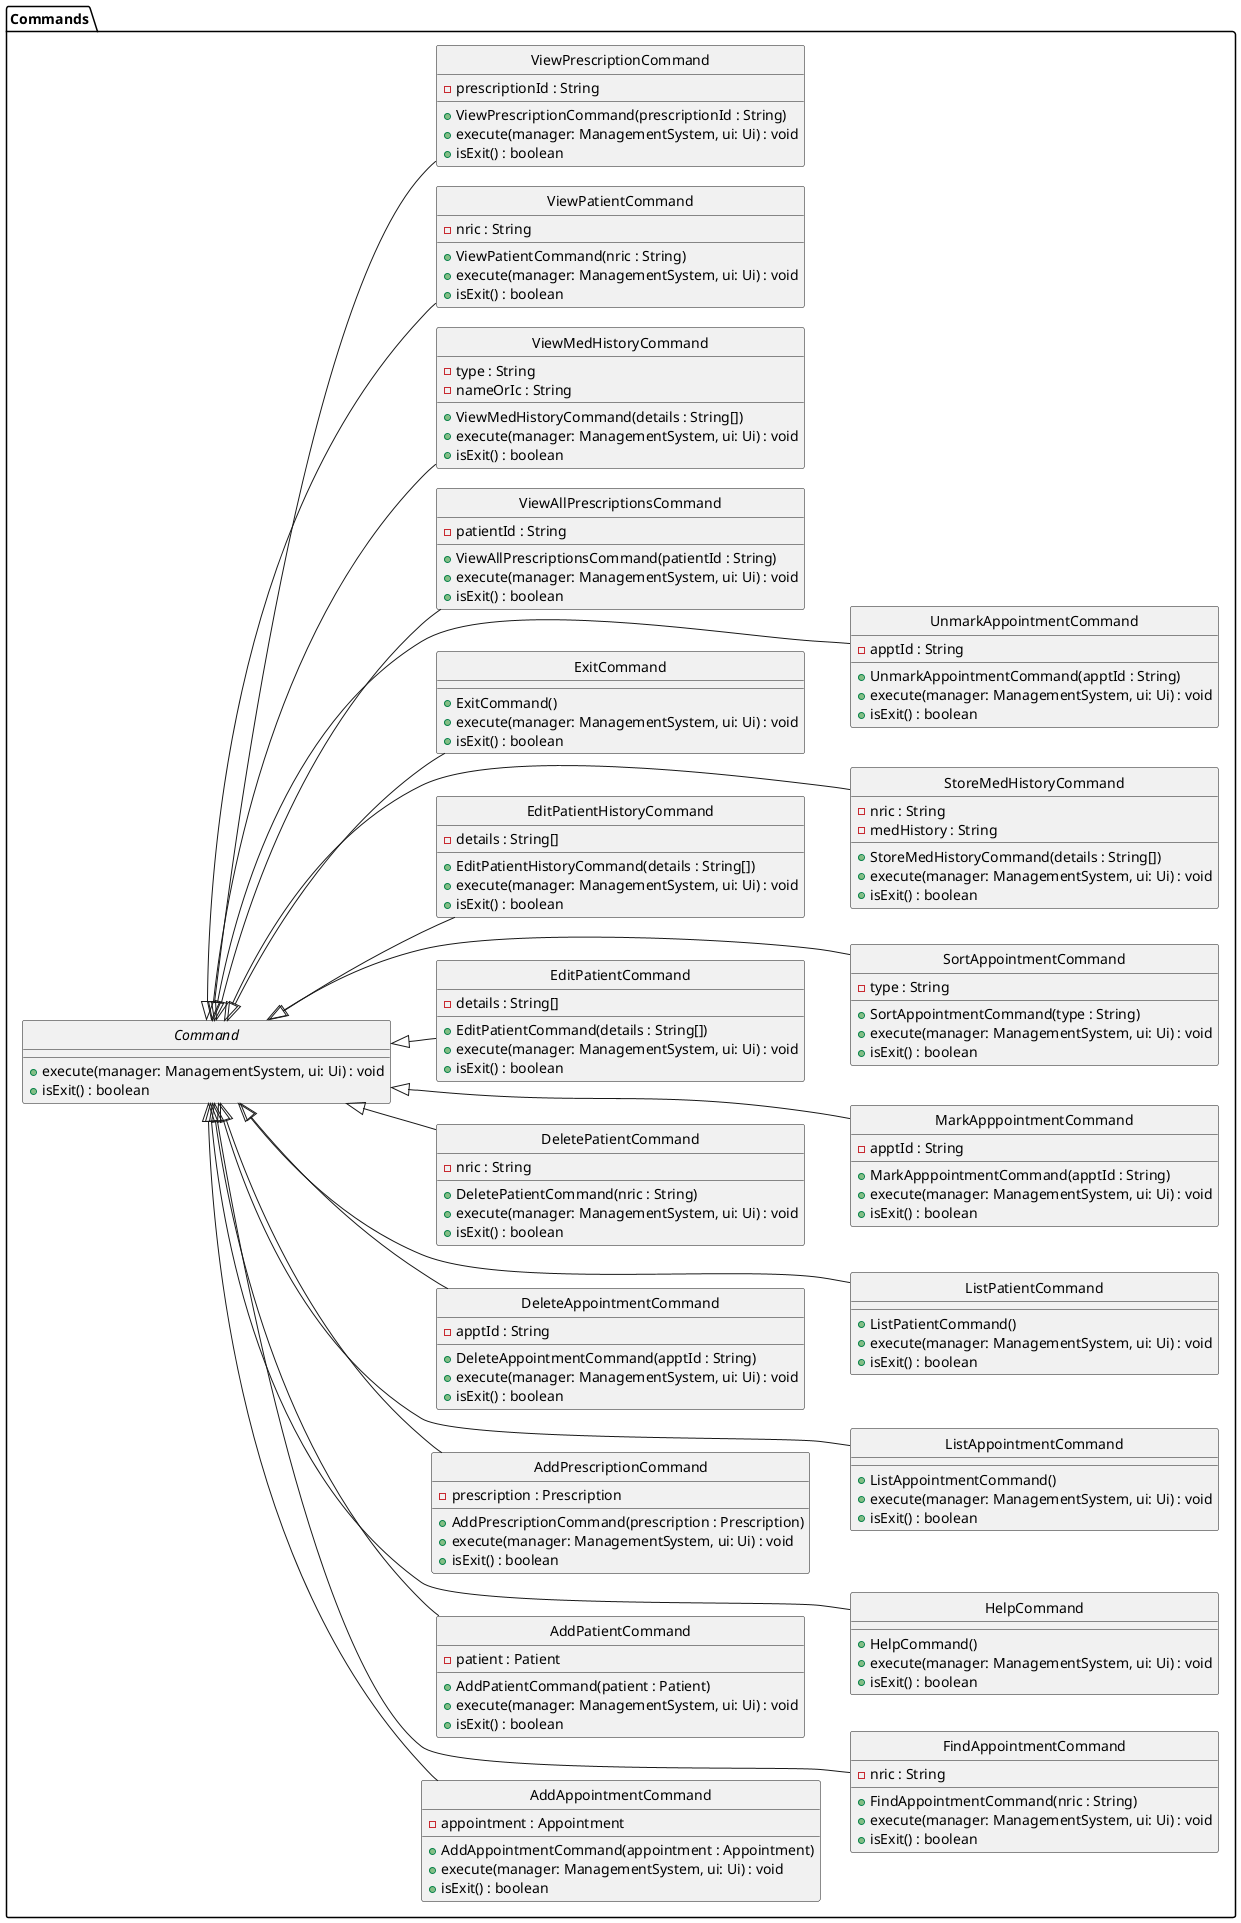 @startuml
skinparam componentStyle rectangle
hide circle

left to right direction
skinparam ranksep 30
skinparam nodesep 20

package "Commands" {
  abstract class Command {
    +execute(manager: ManagementSystem, ui: Ui) : void
    +isExit() : boolean
  }

  class AddAppointmentCommand {
    - appointment : Appointment
    +AddAppointmentCommand(appointment : Appointment)
    +execute(manager: ManagementSystem, ui: Ui) : void
    +isExit() : boolean
  }

  class AddPatientCommand {
    - patient : Patient
    +AddPatientCommand(patient : Patient)
    +execute(manager: ManagementSystem, ui: Ui) : void
    +isExit() : boolean
  }

  class AddPrescriptionCommand {
    - prescription : Prescription
    +AddPrescriptionCommand(prescription : Prescription)
    +execute(manager: ManagementSystem, ui: Ui) : void
    +isExit() : boolean
  }

  class DeleteAppointmentCommand {
    - apptId : String
    +DeleteAppointmentCommand(apptId : String)
    +execute(manager: ManagementSystem, ui: Ui) : void
    +isExit() : boolean
  }

  class DeletePatientCommand {
    - nric : String
    +DeletePatientCommand(nric : String)
    +execute(manager: ManagementSystem, ui: Ui) : void
    +isExit() : boolean
  }

  class EditPatientCommand {
    - details : String[]
    +EditPatientCommand(details : String[])
    +execute(manager: ManagementSystem, ui: Ui) : void
    +isExit() : boolean
  }

  class EditPatientHistoryCommand {
    - details : String[]
    +EditPatientHistoryCommand(details : String[])
    +execute(manager: ManagementSystem, ui: Ui) : void
    +isExit() : boolean
  }

  class ExitCommand {
    +ExitCommand()
    +execute(manager: ManagementSystem, ui: Ui) : void
    +isExit() : boolean
  }

  class FindAppointmentCommand {
    - nric : String
    +FindAppointmentCommand(nric : String)
    +execute(manager: ManagementSystem, ui: Ui) : void
    +isExit() : boolean
  }

  class HelpCommand {
    +HelpCommand()
    +execute(manager: ManagementSystem, ui: Ui) : void
    +isExit() : boolean
  }

  class ListAppointmentCommand {
    +ListAppointmentCommand()
    +execute(manager: ManagementSystem, ui: Ui) : void
    +isExit() : boolean
  }

  class ListPatientCommand {
    +ListPatientCommand()
    +execute(manager: ManagementSystem, ui: Ui) : void
    +isExit() : boolean
  }

  class MarkApppointmentCommand {
    - apptId : String
    +MarkApppointmentCommand(apptId : String)
    +execute(manager: ManagementSystem, ui: Ui) : void
    +isExit() : boolean
  }

  class SortAppointmentCommand {
    - type : String
    +SortAppointmentCommand(type : String)
    +execute(manager: ManagementSystem, ui: Ui) : void
    +isExit() : boolean
  }

  class StoreMedHistoryCommand {
    - nric : String
    - medHistory : String
    +StoreMedHistoryCommand(details : String[])
    +execute(manager: ManagementSystem, ui: Ui) : void
    +isExit() : boolean
  }

  class UnmarkAppointmentCommand {
    - apptId : String
    +UnmarkAppointmentCommand(apptId : String)
    +execute(manager: ManagementSystem, ui: Ui) : void
    +isExit() : boolean
  }

  class ViewAllPrescriptionsCommand {
    - patientId : String
    +ViewAllPrescriptionsCommand(patientId : String)
    +execute(manager: ManagementSystem, ui: Ui) : void
    +isExit() : boolean
  }

  class ViewMedHistoryCommand {
    - type : String
    - nameOrIc : String
    +ViewMedHistoryCommand(details : String[])
    +execute(manager: ManagementSystem, ui: Ui) : void
    +isExit() : boolean
  }

  class ViewPatientCommand {
    - nric : String
    +ViewPatientCommand(nric : String)
    +execute(manager: ManagementSystem, ui: Ui) : void
    +isExit() : boolean
  }

  class ViewPrescriptionCommand {
    - prescriptionId : String
    +ViewPrescriptionCommand(prescriptionId : String)
    +execute(manager: ManagementSystem, ui: Ui) : void
    +isExit() : boolean
  }

  Command <|-- AddAppointmentCommand
  Command <|-- AddPatientCommand
  Command <|-- AddPrescriptionCommand
  Command <|-- DeleteAppointmentCommand
  Command <|-- DeletePatientCommand
  Command <|-- EditPatientCommand
  Command <|-- EditPatientHistoryCommand
  Command <|-- ExitCommand
  Command <|-- FindAppointmentCommand
  Command <|-- HelpCommand
  Command <|-- ListAppointmentCommand
  Command <|-- ListPatientCommand
  Command <|-- MarkApppointmentCommand
  Command <|-- SortAppointmentCommand
  Command <|-- StoreMedHistoryCommand
  Command <|-- UnmarkAppointmentCommand
  Command <|-- ViewAllPrescriptionsCommand
  Command <|-- ViewMedHistoryCommand
  Command <|-- ViewPatientCommand
  Command <|-- ViewPrescriptionCommand

  AddAppointmentCommand -[hidden]-> FindAppointmentCommand
  AddPatientCommand -[hidden]-> HelpCommand
  AddPrescriptionCommand -[hidden]-> ListAppointmentCommand
  DeleteAppointmentCommand -[hidden]-> ListPatientCommand
  DeletePatientCommand -[hidden]-> MarkApppointmentCommand
  EditPatientCommand -[hidden]-> SortAppointmentCommand
  EditPatientHistoryCommand -[hidden]-> StoreMedHistoryCommand
  ExitCommand -[hidden]-> UnmarkAppointmentCommand
}

@enduml